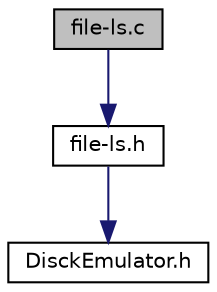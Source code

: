 digraph "file-ls.c"
{
 // LATEX_PDF_SIZE
  edge [fontname="Helvetica",fontsize="10",labelfontname="Helvetica",labelfontsize="10"];
  node [fontname="Helvetica",fontsize="10",shape=record];
  Node1 [label="file-ls.c",height=0.2,width=0.4,color="black", fillcolor="grey75", style="filled", fontcolor="black",tooltip=" "];
  Node1 -> Node2 [color="midnightblue",fontsize="10",style="solid"];
  Node2 [label="file-ls.h",height=0.2,width=0.4,color="black", fillcolor="white", style="filled",URL="$file-ls_8h.html",tooltip=" "];
  Node2 -> Node3 [color="midnightblue",fontsize="10",style="solid"];
  Node3 [label="DisckEmulator.h",height=0.2,width=0.4,color="black", fillcolor="white", style="filled",URL="$_disck_emulator_8h.html",tooltip=" "];
}
